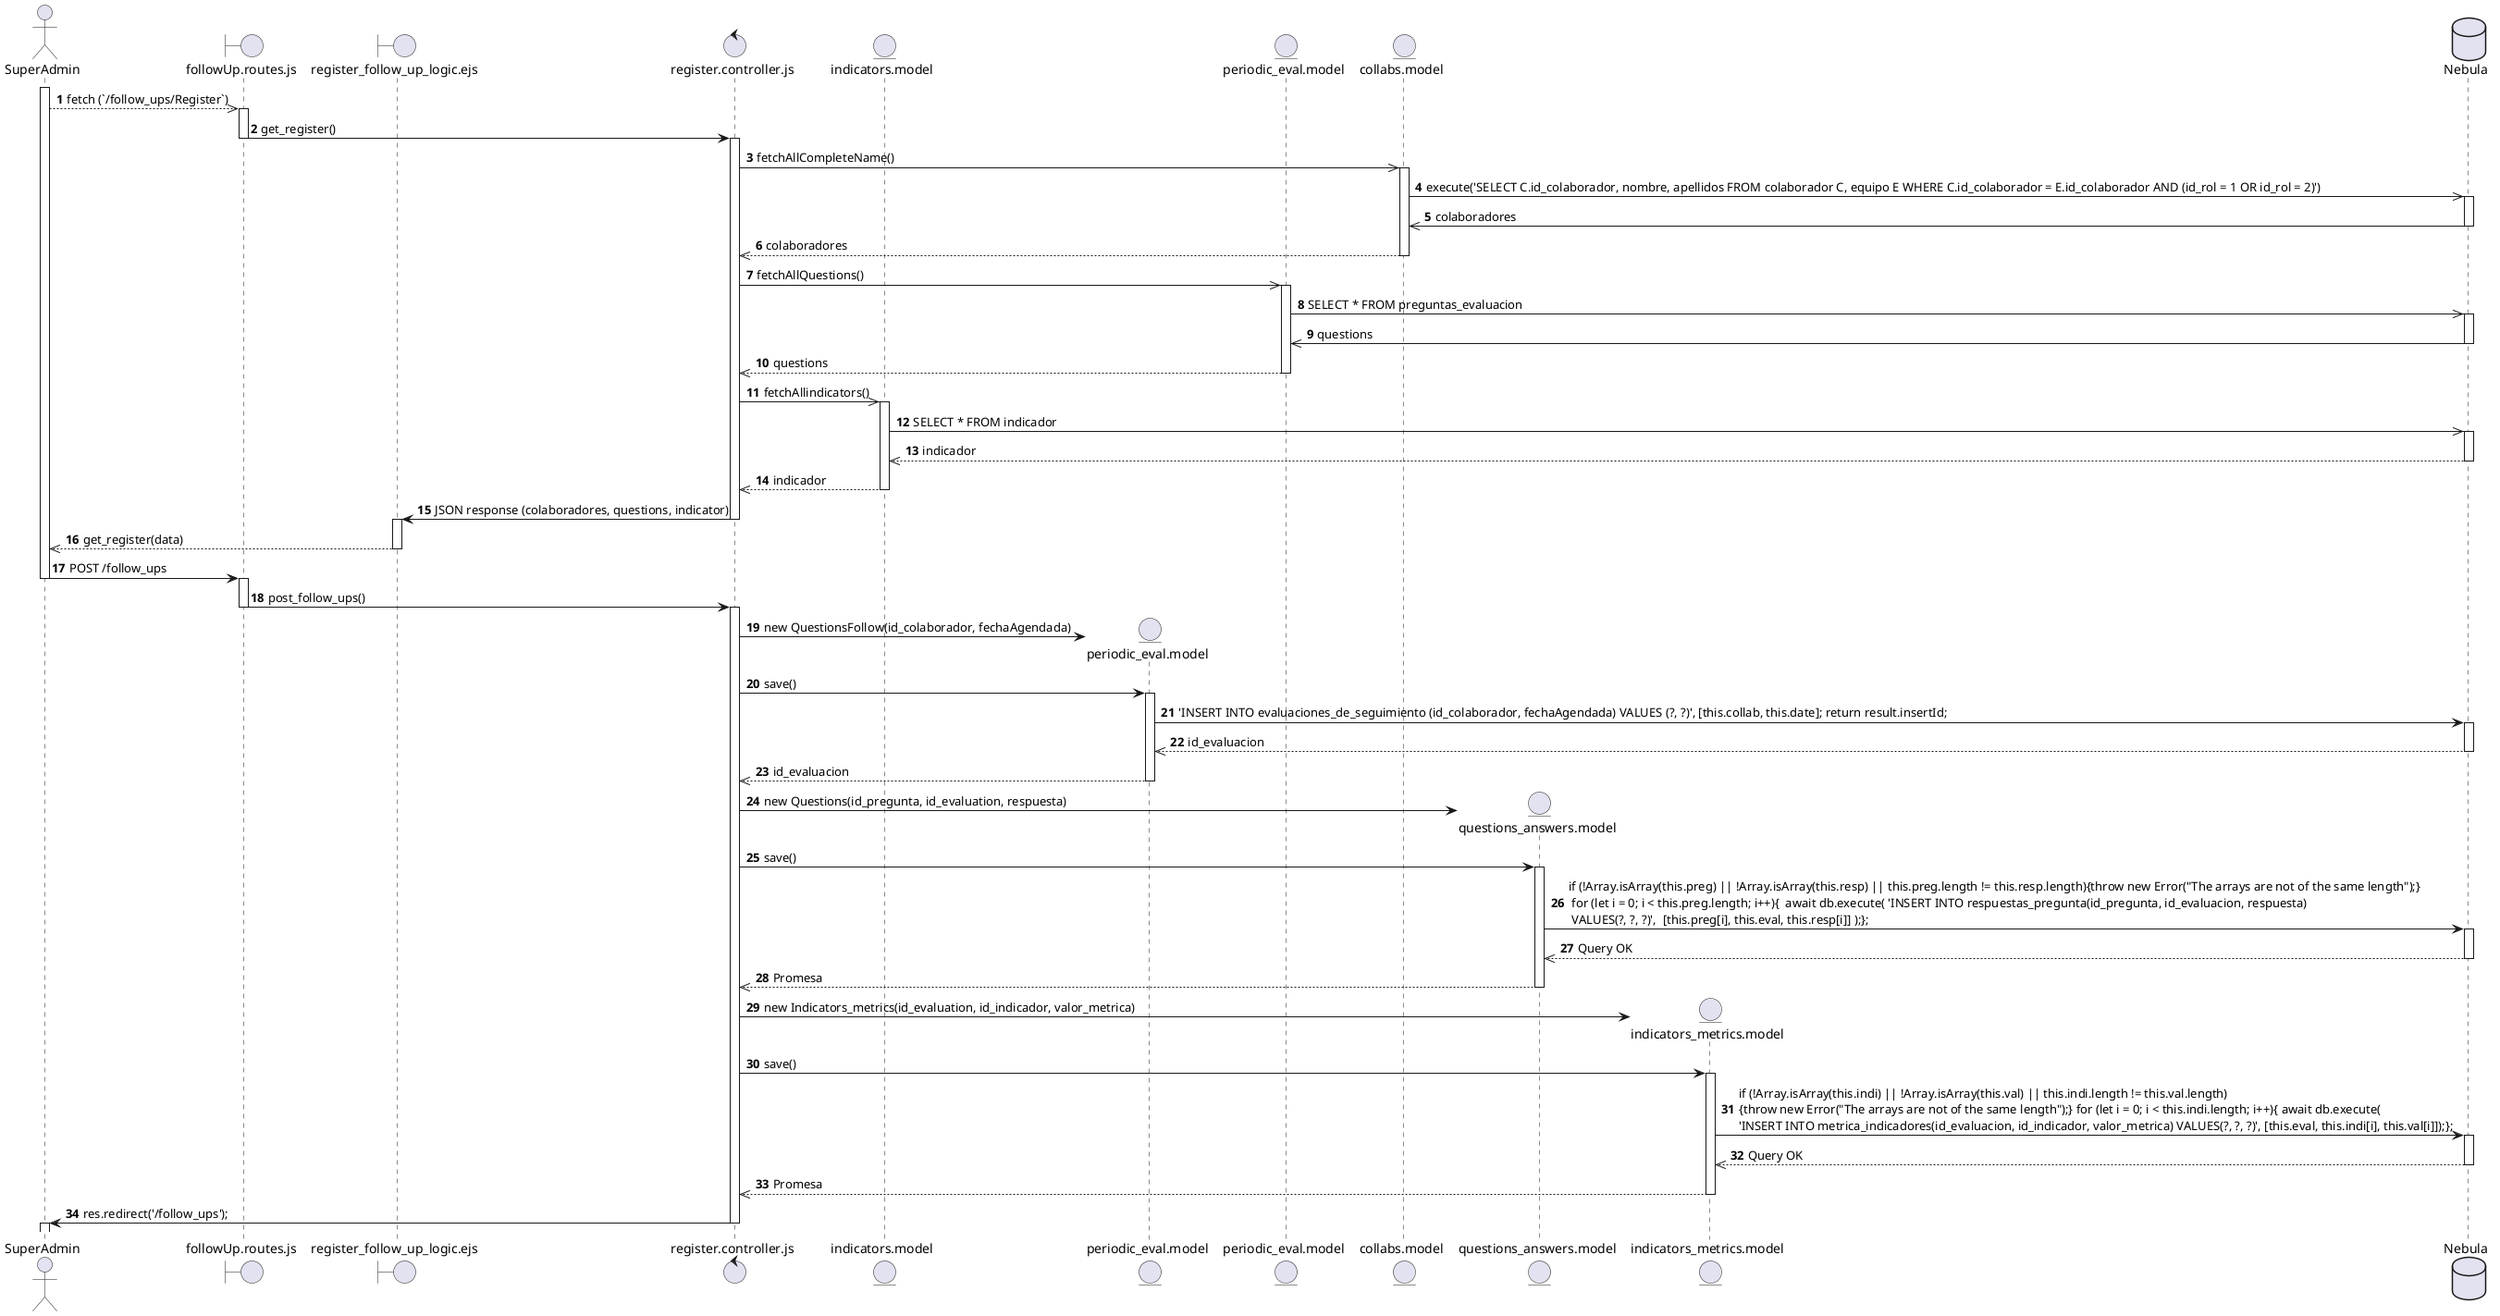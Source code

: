 @startuml REQ_36
autonumber
actor SuperAdmin as S
boundary followUp.routes.js as Route
boundary register_follow_up_logic.ejs as Register
control register.controller.js as SController
entity indicators.model as IModel
entity periodic_eval.model as QFollow
entity periodic_eval.model as PEval
entity collabs.model as cm
entity questions_answers.model as Questions
entity indicators_metrics.model as IMetrics
database Nebula as db

' --- GET COLLABS ---
activate S
S -->> Route : fetch (`/follow_ups/Register`)

activate Route
Route -> SController : get_register()
deactivate Route

activate SController
SController ->> cm : fetchAllCompleteName()

activate cm
cm ->> db : execute('SELECT C.id_colaborador, nombre, apellidos FROM colaborador C, equipo E WHERE C.id_colaborador = E.id_colaborador AND (id_rol = 1 OR id_rol = 2)') 

activate db
db ->> cm : colaboradores
deactivate db

cm -->> SController : colaboradores
deactivate cm 

SController ->> PEval : fetchAllQuestions()

activate PEval
PEval ->> db : SELECT * FROM preguntas_evaluacion
activate db
db ->> PEval : questions
deactivate db

PEval -->> SController : questions
deactivate PEval 


' --- GET INFO INDICADORES ---
SController ->> IModel : fetchAllindicators()
activate IModel 
IModel ->> db : SELECT * FROM indicador
activate db
db -->> IModel : indicador
deactivate db
IModel -->> SController : indicador
deactivate IModel 

SController -> Register : JSON response (colaboradores, questions, indicator)
deactivate SController

activate Register
Register -->> S : get_register(data)
deactivate Register


' ---- REGISTER FOLLOW UP ----
S -> Route : POST /follow_ups
deactivate S

activate Route
Route -> SController : post_follow_ups()
deactivate Route

activate SController
create QFollow
SController -> QFollow: new QuestionsFollow(id_colaborador, fechaAgendada)
SController -> QFollow: save()

activate QFollow
QFollow -> db:  'INSERT INTO evaluaciones_de_seguimiento (id_colaborador, fechaAgendada) VALUES (?, ?)', [this.collab, this.date]; return result.insertId;

activate db
db -->> QFollow: id_evaluacion
deactivate db

QFollow -->> SController: id_evaluacion
deactivate QFollow

create Questions
SController -> Questions: new Questions(id_pregunta, id_evaluation, respuesta)
SController -> Questions : save()

activate Questions
Questions -> db: if (!Array.isArray(this.preg) || !Array.isArray(this.resp) || this.preg.length != this.resp.length){throw new Error("The arrays are not of the same length");} \n for (let i = 0; i < this.preg.length; i++){  await db.execute( 'INSERT INTO respuestas_pregunta(id_pregunta, id_evaluacion, respuesta)\n VALUES(?, ?, ?)',  [this.preg[i], this.eval, this.resp[i]] );};
activate db
db -->> Questions : Query OK
deactivate db 
Questions -->> SController : Promesa
deactivate Questions

create IMetrics
SController -> IMetrics : new Indicators_metrics(id_evaluation, id_indicador, valor_metrica)
SController -> IMetrics : save()

activate IMetrics
IMetrics -> db : if (!Array.isArray(this.indi) || !Array.isArray(this.val) || this.indi.length != this.val.length)\n{throw new Error("The arrays are not of the same length");} for (let i = 0; i < this.indi.length; i++){ await db.execute( \n'INSERT INTO metrica_indicadores(id_evaluacion, id_indicador, valor_metrica) VALUES(?, ?, ?)', [this.eval, this.indi[i], this.val[i]]);};

activate db
db -->> IMetrics : Query OK
deactivate db 
IMetrics -->> SController: Promesa
deactivate IMetrics 

SController ->  S : res.redirect('/follow_ups');
deactivate SController

activate S
deactivate S


@enduml
